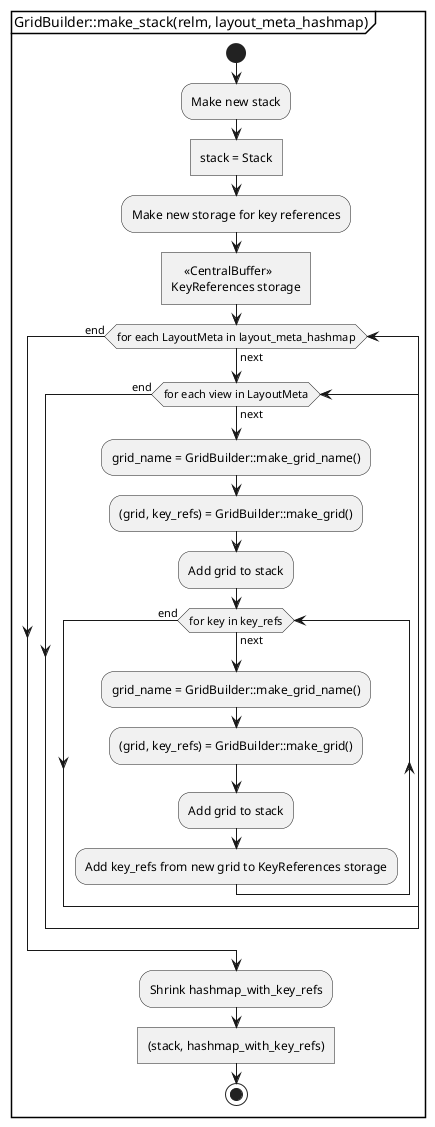 @startuml grid_builder_make_stack

partition "GridBuilder::make_stack(relm, layout_meta_hashmap)"{  
  start
  :Make new stack;
  :stack = Stack]
  :Make new storage for key references;
  :    <<CentralBuffer>>
  KeyReferences storage]

  while (for each LayoutMeta in layout_meta_hashmap) is (next)
    while (for each view in LayoutMeta) is (next)
      :grid_name = GridBuilder::make_grid_name();
      :(grid, key_refs) = GridBuilder::make_grid();
      :Add grid to stack;
      while (for key in key_refs) is (next)
        :grid_name = GridBuilder::make_grid_name();
        :(grid, key_refs) = GridBuilder::make_grid();
        :Add grid to stack;
        :Add key_refs from new grid to KeyReferences storage;
      endwhile (end)
    endwhile (end)
  endwhile (end)
  :Shrink hashmap_with_key_refs;
  :(stack, hashmap_with_key_refs)]

  stop
}
@enduml